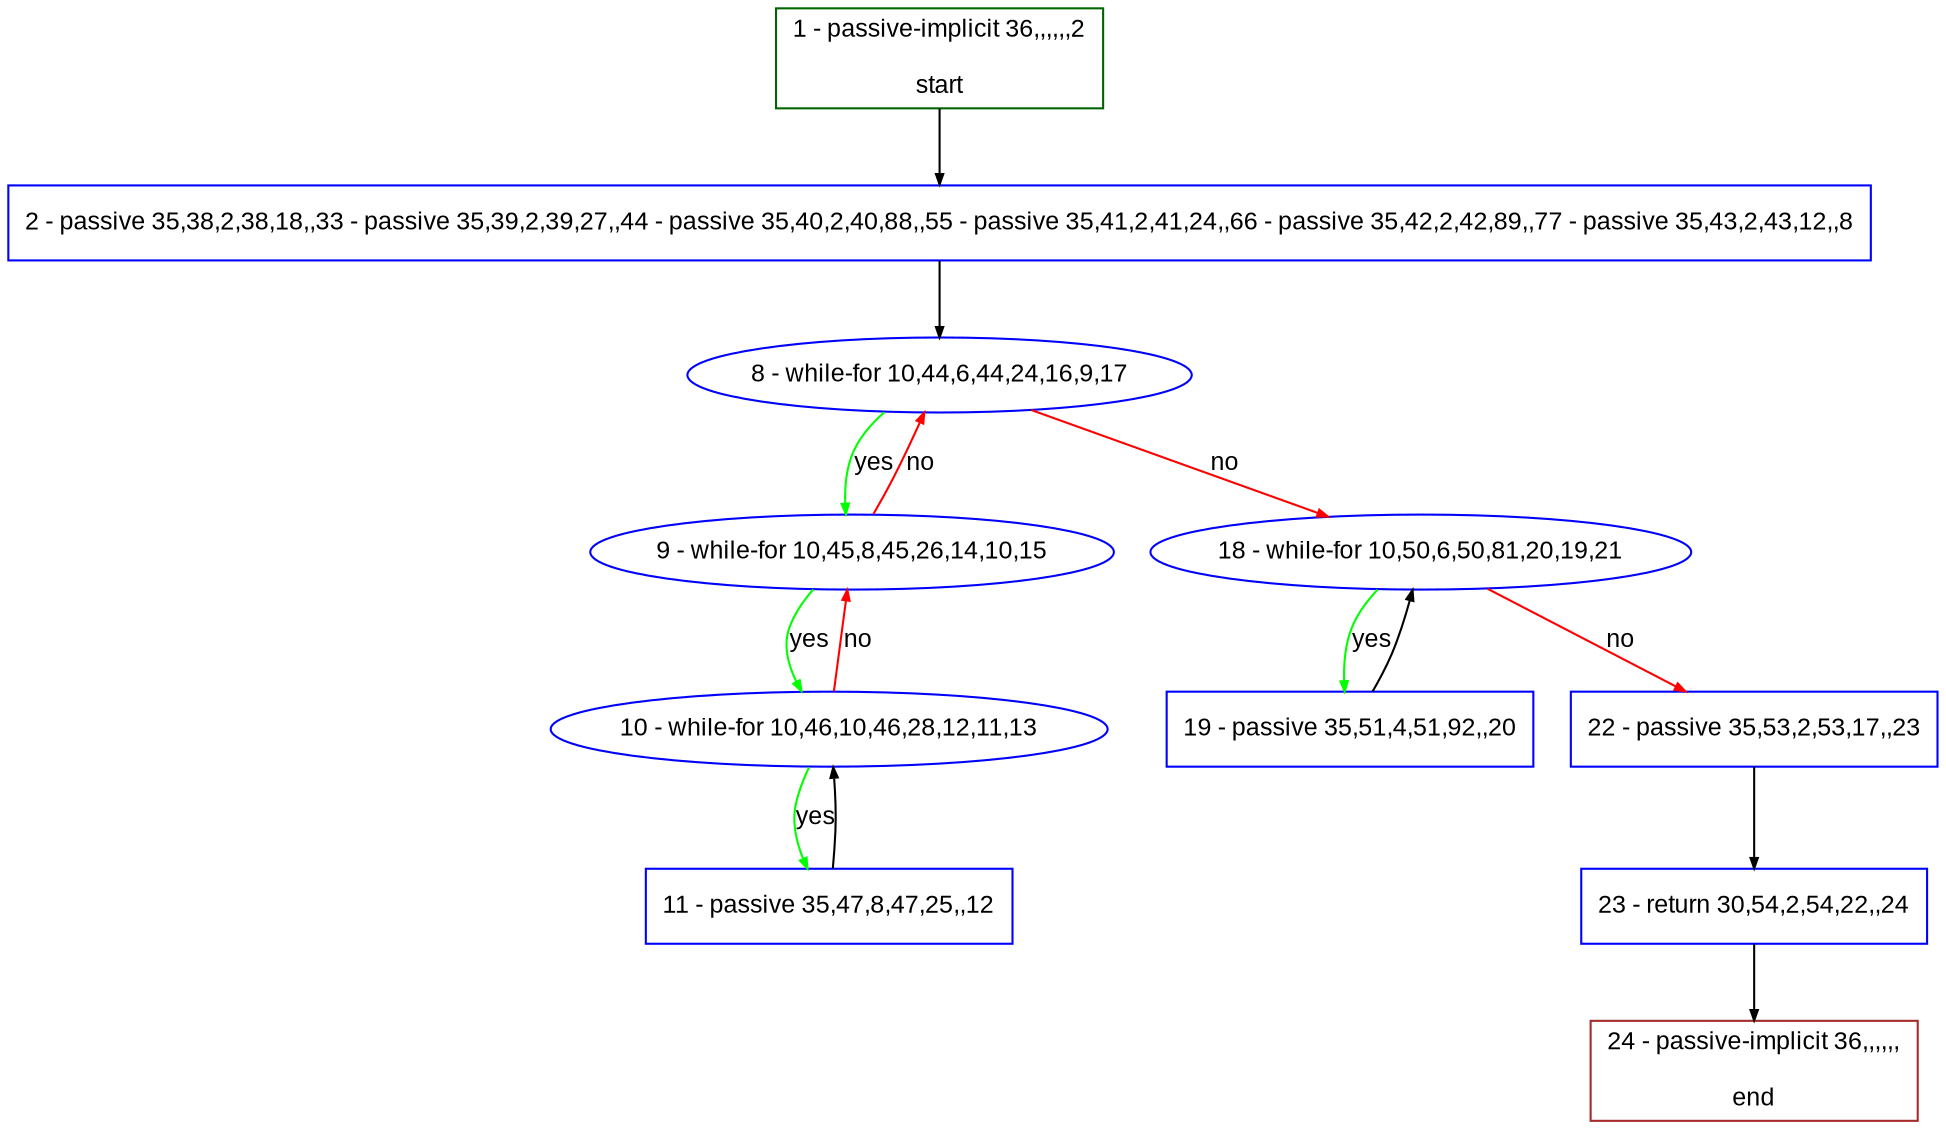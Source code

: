 digraph "" {
  graph [pack="true", label="", fontsize="12", packmode="clust", fontname="Arial", fillcolor="#FFFFCC", bgcolor="white", style="rounded,filled", compound="true"];
  node [node_initialized="no", label="", color="grey", fontsize="12", fillcolor="white", fontname="Arial", style="filled", shape="rectangle", compound="true", fixedsize="false"];
  edge [fontcolor="black", arrowhead="normal", arrowtail="none", arrowsize="0.5", ltail="", label="", color="black", fontsize="12", lhead="", fontname="Arial", dir="forward", compound="true"];
  __N1 [label="2 - passive 35,38,2,38,18,,33 - passive 35,39,2,39,27,,44 - passive 35,40,2,40,88,,55 - passive 35,41,2,41,24,,66 - passive 35,42,2,42,89,,77 - passive 35,43,2,43,12,,8", color="#0000ff", fillcolor="#ffffff", style="filled", shape="box"];
  __N2 [label="1 - passive-implicit 36,,,,,,2\n\nstart", color="#006400", fillcolor="#ffffff", style="filled", shape="box"];
  __N3 [label="8 - while-for 10,44,6,44,24,16,9,17", color="#0000ff", fillcolor="#ffffff", style="filled", shape="oval"];
  __N4 [label="9 - while-for 10,45,8,45,26,14,10,15", color="#0000ff", fillcolor="#ffffff", style="filled", shape="oval"];
  __N5 [label="18 - while-for 10,50,6,50,81,20,19,21", color="#0000ff", fillcolor="#ffffff", style="filled", shape="oval"];
  __N6 [label="10 - while-for 10,46,10,46,28,12,11,13", color="#0000ff", fillcolor="#ffffff", style="filled", shape="oval"];
  __N7 [label="11 - passive 35,47,8,47,25,,12", color="#0000ff", fillcolor="#ffffff", style="filled", shape="box"];
  __N8 [label="19 - passive 35,51,4,51,92,,20", color="#0000ff", fillcolor="#ffffff", style="filled", shape="box"];
  __N9 [label="22 - passive 35,53,2,53,17,,23", color="#0000ff", fillcolor="#ffffff", style="filled", shape="box"];
  __N10 [label="23 - return 30,54,2,54,22,,24", color="#0000ff", fillcolor="#ffffff", style="filled", shape="box"];
  __N11 [label="24 - passive-implicit 36,,,,,,\n\nend", color="#a52a2a", fillcolor="#ffffff", style="filled", shape="box"];
  __N2 -> __N1 [arrowhead="normal", arrowtail="none", color="#000000", label="", dir="forward"];
  __N1 -> __N3 [arrowhead="normal", arrowtail="none", color="#000000", label="", dir="forward"];
  __N3 -> __N4 [arrowhead="normal", arrowtail="none", color="#00ff00", label="yes", dir="forward"];
  __N4 -> __N3 [arrowhead="normal", arrowtail="none", color="#ff0000", label="no", dir="forward"];
  __N3 -> __N5 [arrowhead="normal", arrowtail="none", color="#ff0000", label="no", dir="forward"];
  __N4 -> __N6 [arrowhead="normal", arrowtail="none", color="#00ff00", label="yes", dir="forward"];
  __N6 -> __N4 [arrowhead="normal", arrowtail="none", color="#ff0000", label="no", dir="forward"];
  __N6 -> __N7 [arrowhead="normal", arrowtail="none", color="#00ff00", label="yes", dir="forward"];
  __N7 -> __N6 [arrowhead="normal", arrowtail="none", color="#000000", label="", dir="forward"];
  __N5 -> __N8 [arrowhead="normal", arrowtail="none", color="#00ff00", label="yes", dir="forward"];
  __N8 -> __N5 [arrowhead="normal", arrowtail="none", color="#000000", label="", dir="forward"];
  __N5 -> __N9 [arrowhead="normal", arrowtail="none", color="#ff0000", label="no", dir="forward"];
  __N9 -> __N10 [arrowhead="normal", arrowtail="none", color="#000000", label="", dir="forward"];
  __N10 -> __N11 [arrowhead="normal", arrowtail="none", color="#000000", label="", dir="forward"];
}
